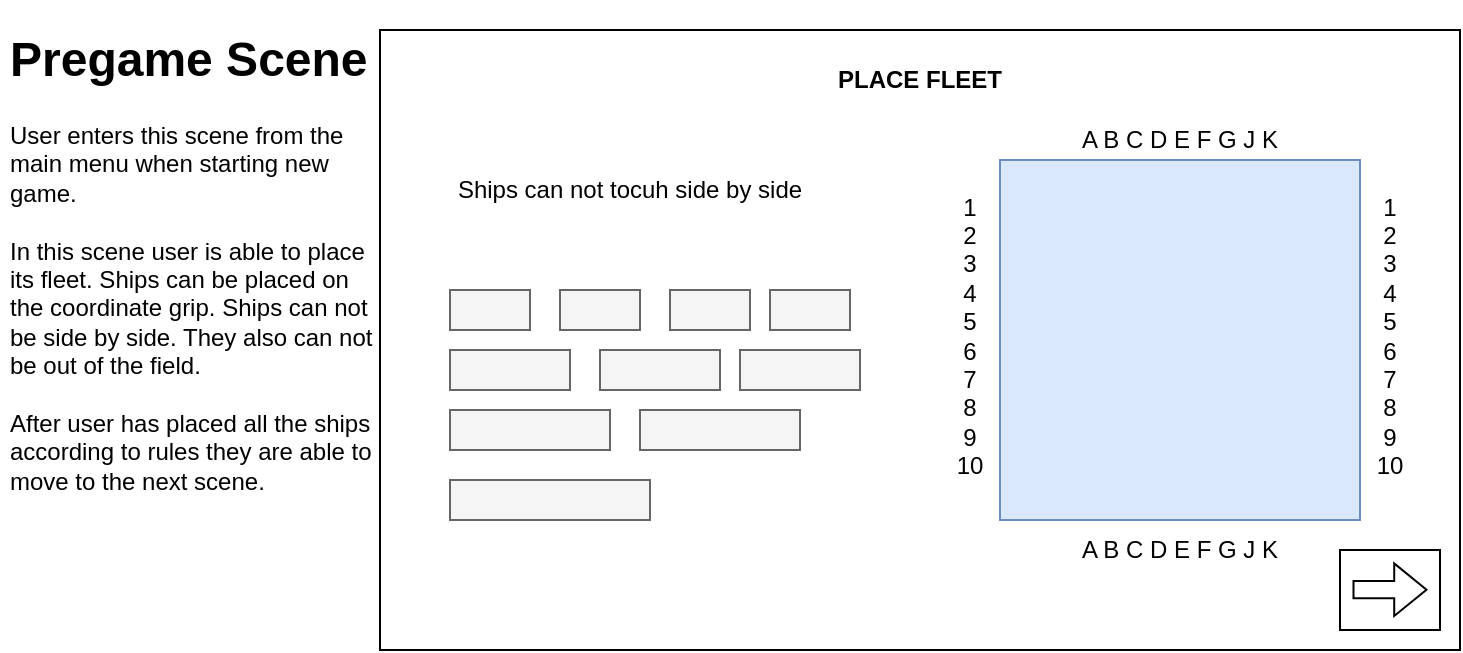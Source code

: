 <mxfile version="21.6.2" type="github">
  <diagram name="Page-1" id="TgfR-wHRvrL1EwRK-BiK">
    <mxGraphModel dx="1702" dy="445" grid="1" gridSize="10" guides="1" tooltips="1" connect="1" arrows="1" fold="1" page="1" pageScale="1" pageWidth="827" pageHeight="1169" math="0" shadow="0">
      <root>
        <mxCell id="0" />
        <mxCell id="1" parent="0" />
        <mxCell id="LxHWQPCuDIjF5UvuarJM-3" value="" style="rounded=0;whiteSpace=wrap;html=1;" vertex="1" parent="1">
          <mxGeometry x="140" y="90" width="540" height="310" as="geometry" />
        </mxCell>
        <mxCell id="LxHWQPCuDIjF5UvuarJM-6" value="" style="whiteSpace=wrap;html=1;aspect=fixed;fillColor=#dae8fc;strokeColor=#6c8ebf;" vertex="1" parent="1">
          <mxGeometry x="450" y="155" width="180" height="180" as="geometry" />
        </mxCell>
        <mxCell id="LxHWQPCuDIjF5UvuarJM-8" value="A B C D E F G J K" style="text;html=1;strokeColor=none;fillColor=none;align=center;verticalAlign=middle;whiteSpace=wrap;rounded=0;" vertex="1" parent="1">
          <mxGeometry x="450" y="130" width="180" height="30" as="geometry" />
        </mxCell>
        <mxCell id="LxHWQPCuDIjF5UvuarJM-9" value="A B C D E F G J K" style="text;html=1;strokeColor=none;fillColor=none;align=center;verticalAlign=middle;whiteSpace=wrap;rounded=0;" vertex="1" parent="1">
          <mxGeometry x="450" y="335" width="180" height="30" as="geometry" />
        </mxCell>
        <mxCell id="LxHWQPCuDIjF5UvuarJM-10" value="1&lt;br&gt;2&lt;br&gt;3&lt;br&gt;4&lt;br&gt;5&lt;br&gt;6&lt;br&gt;7&lt;br&gt;8&lt;br&gt;9&lt;br&gt;10" style="text;html=1;strokeColor=none;fillColor=none;align=center;verticalAlign=middle;whiteSpace=wrap;rounded=0;" vertex="1" parent="1">
          <mxGeometry x="420" y="155" width="30" height="175" as="geometry" />
        </mxCell>
        <mxCell id="LxHWQPCuDIjF5UvuarJM-11" value="1&lt;br&gt;2&lt;br&gt;3&lt;br&gt;4&lt;br&gt;5&lt;br&gt;6&lt;br&gt;7&lt;br&gt;8&lt;br&gt;9&lt;br&gt;10" style="text;html=1;strokeColor=none;fillColor=none;align=center;verticalAlign=middle;whiteSpace=wrap;rounded=0;" vertex="1" parent="1">
          <mxGeometry x="630" y="155" width="30" height="175" as="geometry" />
        </mxCell>
        <mxCell id="LxHWQPCuDIjF5UvuarJM-43" value="PLACE FLEET" style="text;html=1;strokeColor=none;fillColor=none;align=center;verticalAlign=middle;whiteSpace=wrap;rounded=0;fontStyle=1" vertex="1" parent="1">
          <mxGeometry x="320" y="100" width="180" height="30" as="geometry" />
        </mxCell>
        <mxCell id="LxHWQPCuDIjF5UvuarJM-53" value="&lt;h1&gt;Pregame Scene&lt;/h1&gt;&lt;div&gt;User enters this scene from the main menu when starting new game.&lt;/div&gt;&lt;div&gt;&lt;br&gt;&lt;/div&gt;&lt;div&gt;In this scene user is able to place its fleet. Ships can be placed on the coordinate grip. Ships can not be side by side. They also can not be out of the field.&lt;/div&gt;&lt;div&gt;&lt;br&gt;&lt;/div&gt;&lt;div&gt;After user has placed all the ships according to rules they are able to move to the next scene.&lt;/div&gt;" style="text;html=1;strokeColor=none;fillColor=none;spacing=5;spacingTop=-20;whiteSpace=wrap;overflow=hidden;rounded=0;" vertex="1" parent="1">
          <mxGeometry x="-50" y="85" width="190" height="315" as="geometry" />
        </mxCell>
        <mxCell id="LxHWQPCuDIjF5UvuarJM-60" value="" style="group" vertex="1" connectable="0" parent="1">
          <mxGeometry x="175" y="220" width="205" height="115" as="geometry" />
        </mxCell>
        <mxCell id="LxHWQPCuDIjF5UvuarJM-42" value="" style="rounded=0;whiteSpace=wrap;html=1;fillColor=#f5f5f5;fontColor=#333333;strokeColor=#666666;" vertex="1" parent="LxHWQPCuDIjF5UvuarJM-60">
          <mxGeometry width="40" height="20" as="geometry" />
        </mxCell>
        <mxCell id="LxHWQPCuDIjF5UvuarJM-44" value="" style="rounded=0;whiteSpace=wrap;html=1;fillColor=#f5f5f5;fontColor=#333333;strokeColor=#666666;" vertex="1" parent="LxHWQPCuDIjF5UvuarJM-60">
          <mxGeometry x="55" width="40" height="20" as="geometry" />
        </mxCell>
        <mxCell id="LxHWQPCuDIjF5UvuarJM-45" value="" style="rounded=0;whiteSpace=wrap;html=1;fillColor=#f5f5f5;fontColor=#333333;strokeColor=#666666;" vertex="1" parent="LxHWQPCuDIjF5UvuarJM-60">
          <mxGeometry x="110" width="40" height="20" as="geometry" />
        </mxCell>
        <mxCell id="LxHWQPCuDIjF5UvuarJM-46" value="" style="rounded=0;whiteSpace=wrap;html=1;fillColor=#f5f5f5;fontColor=#333333;strokeColor=#666666;" vertex="1" parent="LxHWQPCuDIjF5UvuarJM-60">
          <mxGeometry x="160" width="40" height="20" as="geometry" />
        </mxCell>
        <mxCell id="LxHWQPCuDIjF5UvuarJM-47" value="" style="rounded=0;whiteSpace=wrap;html=1;fillColor=#f5f5f5;fontColor=#333333;strokeColor=#666666;" vertex="1" parent="LxHWQPCuDIjF5UvuarJM-60">
          <mxGeometry y="30" width="60" height="20" as="geometry" />
        </mxCell>
        <mxCell id="LxHWQPCuDIjF5UvuarJM-48" value="" style="rounded=0;whiteSpace=wrap;html=1;fillColor=#f5f5f5;fontColor=#333333;strokeColor=#666666;" vertex="1" parent="LxHWQPCuDIjF5UvuarJM-60">
          <mxGeometry x="75" y="30" width="60" height="20" as="geometry" />
        </mxCell>
        <mxCell id="LxHWQPCuDIjF5UvuarJM-49" value="" style="rounded=0;whiteSpace=wrap;html=1;fillColor=#f5f5f5;fontColor=#333333;strokeColor=#666666;" vertex="1" parent="LxHWQPCuDIjF5UvuarJM-60">
          <mxGeometry x="145" y="30" width="60" height="20" as="geometry" />
        </mxCell>
        <mxCell id="LxHWQPCuDIjF5UvuarJM-50" value="" style="rounded=0;whiteSpace=wrap;html=1;fillColor=#f5f5f5;fontColor=#333333;strokeColor=#666666;" vertex="1" parent="LxHWQPCuDIjF5UvuarJM-60">
          <mxGeometry y="60" width="80" height="20" as="geometry" />
        </mxCell>
        <mxCell id="LxHWQPCuDIjF5UvuarJM-51" value="" style="rounded=0;whiteSpace=wrap;html=1;fillColor=#f5f5f5;fontColor=#333333;strokeColor=#666666;" vertex="1" parent="LxHWQPCuDIjF5UvuarJM-60">
          <mxGeometry x="95" y="60" width="80" height="20" as="geometry" />
        </mxCell>
        <mxCell id="LxHWQPCuDIjF5UvuarJM-52" value="" style="rounded=0;whiteSpace=wrap;html=1;fillColor=#f5f5f5;fontColor=#333333;strokeColor=#666666;" vertex="1" parent="LxHWQPCuDIjF5UvuarJM-60">
          <mxGeometry y="95" width="100" height="20" as="geometry" />
        </mxCell>
        <mxCell id="LxHWQPCuDIjF5UvuarJM-61" value="Ships can not tocuh side by side" style="text;html=1;strokeColor=none;fillColor=none;align=center;verticalAlign=middle;whiteSpace=wrap;rounded=0;" vertex="1" parent="1">
          <mxGeometry x="175" y="150" width="180" height="40" as="geometry" />
        </mxCell>
        <mxCell id="LxHWQPCuDIjF5UvuarJM-56" value="" style="rounded=0;whiteSpace=wrap;html=1;" vertex="1" parent="1">
          <mxGeometry x="620" y="350" width="50" height="40" as="geometry" />
        </mxCell>
        <mxCell id="LxHWQPCuDIjF5UvuarJM-57" value="" style="shape=flexArrow;endArrow=classic;html=1;rounded=0;width=8.611;endSize=5.047;endWidth=16.667;" edge="1" parent="1">
          <mxGeometry width="50" height="50" relative="1" as="geometry">
            <mxPoint x="626.25" y="369.857" as="sourcePoint" />
            <mxPoint x="663.75" y="369.857" as="targetPoint" />
          </mxGeometry>
        </mxCell>
      </root>
    </mxGraphModel>
  </diagram>
</mxfile>

